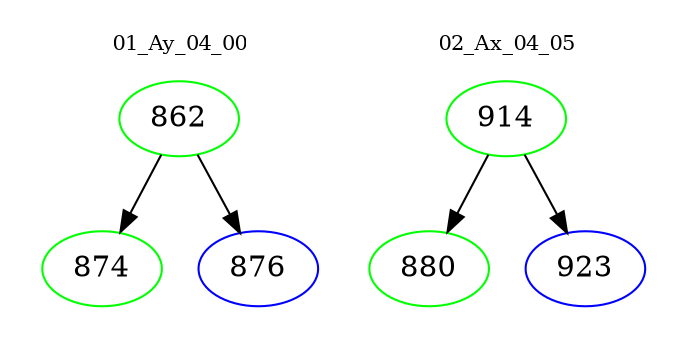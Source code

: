 digraph{
subgraph cluster_0 {
color = white
label = "01_Ay_04_00";
fontsize=10;
T0_862 [label="862", color="green"]
T0_862 -> T0_874 [color="black"]
T0_874 [label="874", color="green"]
T0_862 -> T0_876 [color="black"]
T0_876 [label="876", color="blue"]
}
subgraph cluster_1 {
color = white
label = "02_Ax_04_05";
fontsize=10;
T1_914 [label="914", color="green"]
T1_914 -> T1_880 [color="black"]
T1_880 [label="880", color="green"]
T1_914 -> T1_923 [color="black"]
T1_923 [label="923", color="blue"]
}
}
